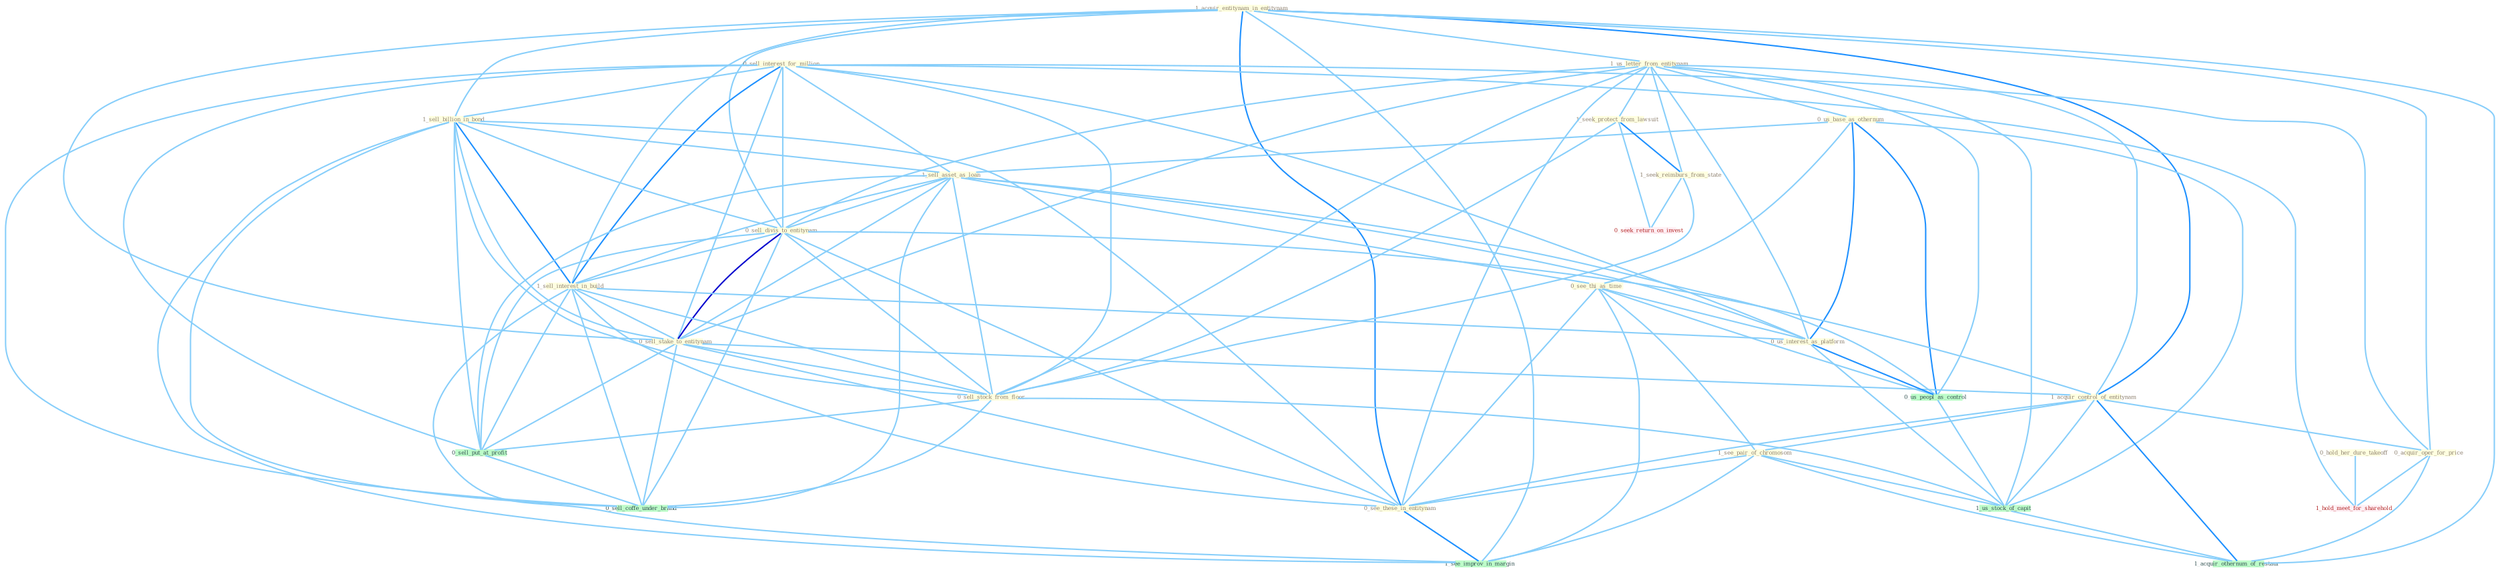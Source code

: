 Graph G{ 
    node
    [shape=polygon,style=filled,width=.5,height=.06,color="#BDFCC9",fixedsize=true,fontsize=4,
    fontcolor="#2f4f4f"];
    {node
    [color="#ffffe0", fontcolor="#8b7d6b"] "1_acquir_entitynam_in_entitynam " "0_sell_interest_for_million " "1_us_letter_from_entitynam " "1_sell_billion_in_bond " "0_us_base_as_othernum " "1_sell_asset_as_loan " "0_sell_divis_to_entitynam " "1_sell_interest_in_build " "0_hold_her_dure_takeoff " "0_sell_stake_to_entitynam " "1_seek_protect_from_lawsuit " "0_see_thi_as_time " "1_acquir_control_of_entitynam " "0_us_interest_as_platform " "1_seek_reimburs_from_state " "0_sell_stock_from_floor " "0_acquir_oper_for_price " "1_see_pair_of_chromosom " "0_see_these_in_entitynam "}
{node [color="#fff0f5", fontcolor="#b22222"] "0_seek_return_on_invest " "1_hold_meet_for_sharehold "}
edge [color="#B0E2FF"];

	"1_acquir_entitynam_in_entitynam " -- "1_us_letter_from_entitynam " [w="1", color="#87cefa" ];
	"1_acquir_entitynam_in_entitynam " -- "1_sell_billion_in_bond " [w="1", color="#87cefa" ];
	"1_acquir_entitynam_in_entitynam " -- "0_sell_divis_to_entitynam " [w="1", color="#87cefa" ];
	"1_acquir_entitynam_in_entitynam " -- "1_sell_interest_in_build " [w="1", color="#87cefa" ];
	"1_acquir_entitynam_in_entitynam " -- "0_sell_stake_to_entitynam " [w="1", color="#87cefa" ];
	"1_acquir_entitynam_in_entitynam " -- "1_acquir_control_of_entitynam " [w="2", color="#1e90ff" , len=0.8];
	"1_acquir_entitynam_in_entitynam " -- "0_acquir_oper_for_price " [w="1", color="#87cefa" ];
	"1_acquir_entitynam_in_entitynam " -- "0_see_these_in_entitynam " [w="2", color="#1e90ff" , len=0.8];
	"1_acquir_entitynam_in_entitynam " -- "1_see_improv_in_margin " [w="1", color="#87cefa" ];
	"1_acquir_entitynam_in_entitynam " -- "1_acquir_othernum_of_restaur " [w="1", color="#87cefa" ];
	"0_sell_interest_for_million " -- "1_sell_billion_in_bond " [w="1", color="#87cefa" ];
	"0_sell_interest_for_million " -- "1_sell_asset_as_loan " [w="1", color="#87cefa" ];
	"0_sell_interest_for_million " -- "0_sell_divis_to_entitynam " [w="1", color="#87cefa" ];
	"0_sell_interest_for_million " -- "1_sell_interest_in_build " [w="2", color="#1e90ff" , len=0.8];
	"0_sell_interest_for_million " -- "0_sell_stake_to_entitynam " [w="1", color="#87cefa" ];
	"0_sell_interest_for_million " -- "0_us_interest_as_platform " [w="1", color="#87cefa" ];
	"0_sell_interest_for_million " -- "0_sell_stock_from_floor " [w="1", color="#87cefa" ];
	"0_sell_interest_for_million " -- "0_acquir_oper_for_price " [w="1", color="#87cefa" ];
	"0_sell_interest_for_million " -- "0_sell_put_at_profit " [w="1", color="#87cefa" ];
	"0_sell_interest_for_million " -- "0_sell_coffe_under_brand " [w="1", color="#87cefa" ];
	"0_sell_interest_for_million " -- "1_hold_meet_for_sharehold " [w="1", color="#87cefa" ];
	"1_us_letter_from_entitynam " -- "0_us_base_as_othernum " [w="1", color="#87cefa" ];
	"1_us_letter_from_entitynam " -- "0_sell_divis_to_entitynam " [w="1", color="#87cefa" ];
	"1_us_letter_from_entitynam " -- "0_sell_stake_to_entitynam " [w="1", color="#87cefa" ];
	"1_us_letter_from_entitynam " -- "1_seek_protect_from_lawsuit " [w="1", color="#87cefa" ];
	"1_us_letter_from_entitynam " -- "1_acquir_control_of_entitynam " [w="1", color="#87cefa" ];
	"1_us_letter_from_entitynam " -- "0_us_interest_as_platform " [w="1", color="#87cefa" ];
	"1_us_letter_from_entitynam " -- "1_seek_reimburs_from_state " [w="1", color="#87cefa" ];
	"1_us_letter_from_entitynam " -- "0_sell_stock_from_floor " [w="1", color="#87cefa" ];
	"1_us_letter_from_entitynam " -- "0_see_these_in_entitynam " [w="1", color="#87cefa" ];
	"1_us_letter_from_entitynam " -- "0_us_peopl_as_control " [w="1", color="#87cefa" ];
	"1_us_letter_from_entitynam " -- "1_us_stock_of_capit " [w="1", color="#87cefa" ];
	"1_sell_billion_in_bond " -- "1_sell_asset_as_loan " [w="1", color="#87cefa" ];
	"1_sell_billion_in_bond " -- "0_sell_divis_to_entitynam " [w="1", color="#87cefa" ];
	"1_sell_billion_in_bond " -- "1_sell_interest_in_build " [w="2", color="#1e90ff" , len=0.8];
	"1_sell_billion_in_bond " -- "0_sell_stake_to_entitynam " [w="1", color="#87cefa" ];
	"1_sell_billion_in_bond " -- "0_sell_stock_from_floor " [w="1", color="#87cefa" ];
	"1_sell_billion_in_bond " -- "0_see_these_in_entitynam " [w="1", color="#87cefa" ];
	"1_sell_billion_in_bond " -- "0_sell_put_at_profit " [w="1", color="#87cefa" ];
	"1_sell_billion_in_bond " -- "1_see_improv_in_margin " [w="1", color="#87cefa" ];
	"1_sell_billion_in_bond " -- "0_sell_coffe_under_brand " [w="1", color="#87cefa" ];
	"0_us_base_as_othernum " -- "1_sell_asset_as_loan " [w="1", color="#87cefa" ];
	"0_us_base_as_othernum " -- "0_see_thi_as_time " [w="1", color="#87cefa" ];
	"0_us_base_as_othernum " -- "0_us_interest_as_platform " [w="2", color="#1e90ff" , len=0.8];
	"0_us_base_as_othernum " -- "0_us_peopl_as_control " [w="2", color="#1e90ff" , len=0.8];
	"0_us_base_as_othernum " -- "1_us_stock_of_capit " [w="1", color="#87cefa" ];
	"1_sell_asset_as_loan " -- "0_sell_divis_to_entitynam " [w="1", color="#87cefa" ];
	"1_sell_asset_as_loan " -- "1_sell_interest_in_build " [w="1", color="#87cefa" ];
	"1_sell_asset_as_loan " -- "0_sell_stake_to_entitynam " [w="1", color="#87cefa" ];
	"1_sell_asset_as_loan " -- "0_see_thi_as_time " [w="1", color="#87cefa" ];
	"1_sell_asset_as_loan " -- "0_us_interest_as_platform " [w="1", color="#87cefa" ];
	"1_sell_asset_as_loan " -- "0_sell_stock_from_floor " [w="1", color="#87cefa" ];
	"1_sell_asset_as_loan " -- "0_us_peopl_as_control " [w="1", color="#87cefa" ];
	"1_sell_asset_as_loan " -- "0_sell_put_at_profit " [w="1", color="#87cefa" ];
	"1_sell_asset_as_loan " -- "0_sell_coffe_under_brand " [w="1", color="#87cefa" ];
	"0_sell_divis_to_entitynam " -- "1_sell_interest_in_build " [w="1", color="#87cefa" ];
	"0_sell_divis_to_entitynam " -- "0_sell_stake_to_entitynam " [w="3", color="#0000cd" , len=0.6];
	"0_sell_divis_to_entitynam " -- "1_acquir_control_of_entitynam " [w="1", color="#87cefa" ];
	"0_sell_divis_to_entitynam " -- "0_sell_stock_from_floor " [w="1", color="#87cefa" ];
	"0_sell_divis_to_entitynam " -- "0_see_these_in_entitynam " [w="1", color="#87cefa" ];
	"0_sell_divis_to_entitynam " -- "0_sell_put_at_profit " [w="1", color="#87cefa" ];
	"0_sell_divis_to_entitynam " -- "0_sell_coffe_under_brand " [w="1", color="#87cefa" ];
	"1_sell_interest_in_build " -- "0_sell_stake_to_entitynam " [w="1", color="#87cefa" ];
	"1_sell_interest_in_build " -- "0_us_interest_as_platform " [w="1", color="#87cefa" ];
	"1_sell_interest_in_build " -- "0_sell_stock_from_floor " [w="1", color="#87cefa" ];
	"1_sell_interest_in_build " -- "0_see_these_in_entitynam " [w="1", color="#87cefa" ];
	"1_sell_interest_in_build " -- "0_sell_put_at_profit " [w="1", color="#87cefa" ];
	"1_sell_interest_in_build " -- "1_see_improv_in_margin " [w="1", color="#87cefa" ];
	"1_sell_interest_in_build " -- "0_sell_coffe_under_brand " [w="1", color="#87cefa" ];
	"0_hold_her_dure_takeoff " -- "1_hold_meet_for_sharehold " [w="1", color="#87cefa" ];
	"0_sell_stake_to_entitynam " -- "1_acquir_control_of_entitynam " [w="1", color="#87cefa" ];
	"0_sell_stake_to_entitynam " -- "0_sell_stock_from_floor " [w="1", color="#87cefa" ];
	"0_sell_stake_to_entitynam " -- "0_see_these_in_entitynam " [w="1", color="#87cefa" ];
	"0_sell_stake_to_entitynam " -- "0_sell_put_at_profit " [w="1", color="#87cefa" ];
	"0_sell_stake_to_entitynam " -- "0_sell_coffe_under_brand " [w="1", color="#87cefa" ];
	"1_seek_protect_from_lawsuit " -- "1_seek_reimburs_from_state " [w="2", color="#1e90ff" , len=0.8];
	"1_seek_protect_from_lawsuit " -- "0_sell_stock_from_floor " [w="1", color="#87cefa" ];
	"1_seek_protect_from_lawsuit " -- "0_seek_return_on_invest " [w="1", color="#87cefa" ];
	"0_see_thi_as_time " -- "0_us_interest_as_platform " [w="1", color="#87cefa" ];
	"0_see_thi_as_time " -- "1_see_pair_of_chromosom " [w="1", color="#87cefa" ];
	"0_see_thi_as_time " -- "0_see_these_in_entitynam " [w="1", color="#87cefa" ];
	"0_see_thi_as_time " -- "0_us_peopl_as_control " [w="1", color="#87cefa" ];
	"0_see_thi_as_time " -- "1_see_improv_in_margin " [w="1", color="#87cefa" ];
	"1_acquir_control_of_entitynam " -- "0_acquir_oper_for_price " [w="1", color="#87cefa" ];
	"1_acquir_control_of_entitynam " -- "1_see_pair_of_chromosom " [w="1", color="#87cefa" ];
	"1_acquir_control_of_entitynam " -- "0_see_these_in_entitynam " [w="1", color="#87cefa" ];
	"1_acquir_control_of_entitynam " -- "1_us_stock_of_capit " [w="1", color="#87cefa" ];
	"1_acquir_control_of_entitynam " -- "1_acquir_othernum_of_restaur " [w="2", color="#1e90ff" , len=0.8];
	"0_us_interest_as_platform " -- "0_us_peopl_as_control " [w="2", color="#1e90ff" , len=0.8];
	"0_us_interest_as_platform " -- "1_us_stock_of_capit " [w="1", color="#87cefa" ];
	"1_seek_reimburs_from_state " -- "0_sell_stock_from_floor " [w="1", color="#87cefa" ];
	"1_seek_reimburs_from_state " -- "0_seek_return_on_invest " [w="1", color="#87cefa" ];
	"0_sell_stock_from_floor " -- "0_sell_put_at_profit " [w="1", color="#87cefa" ];
	"0_sell_stock_from_floor " -- "1_us_stock_of_capit " [w="1", color="#87cefa" ];
	"0_sell_stock_from_floor " -- "0_sell_coffe_under_brand " [w="1", color="#87cefa" ];
	"0_acquir_oper_for_price " -- "1_hold_meet_for_sharehold " [w="1", color="#87cefa" ];
	"0_acquir_oper_for_price " -- "1_acquir_othernum_of_restaur " [w="1", color="#87cefa" ];
	"1_see_pair_of_chromosom " -- "0_see_these_in_entitynam " [w="1", color="#87cefa" ];
	"1_see_pair_of_chromosom " -- "1_us_stock_of_capit " [w="1", color="#87cefa" ];
	"1_see_pair_of_chromosom " -- "1_see_improv_in_margin " [w="1", color="#87cefa" ];
	"1_see_pair_of_chromosom " -- "1_acquir_othernum_of_restaur " [w="1", color="#87cefa" ];
	"0_see_these_in_entitynam " -- "1_see_improv_in_margin " [w="2", color="#1e90ff" , len=0.8];
	"0_us_peopl_as_control " -- "1_us_stock_of_capit " [w="1", color="#87cefa" ];
	"0_sell_put_at_profit " -- "0_sell_coffe_under_brand " [w="1", color="#87cefa" ];
	"1_us_stock_of_capit " -- "1_acquir_othernum_of_restaur " [w="1", color="#87cefa" ];
}